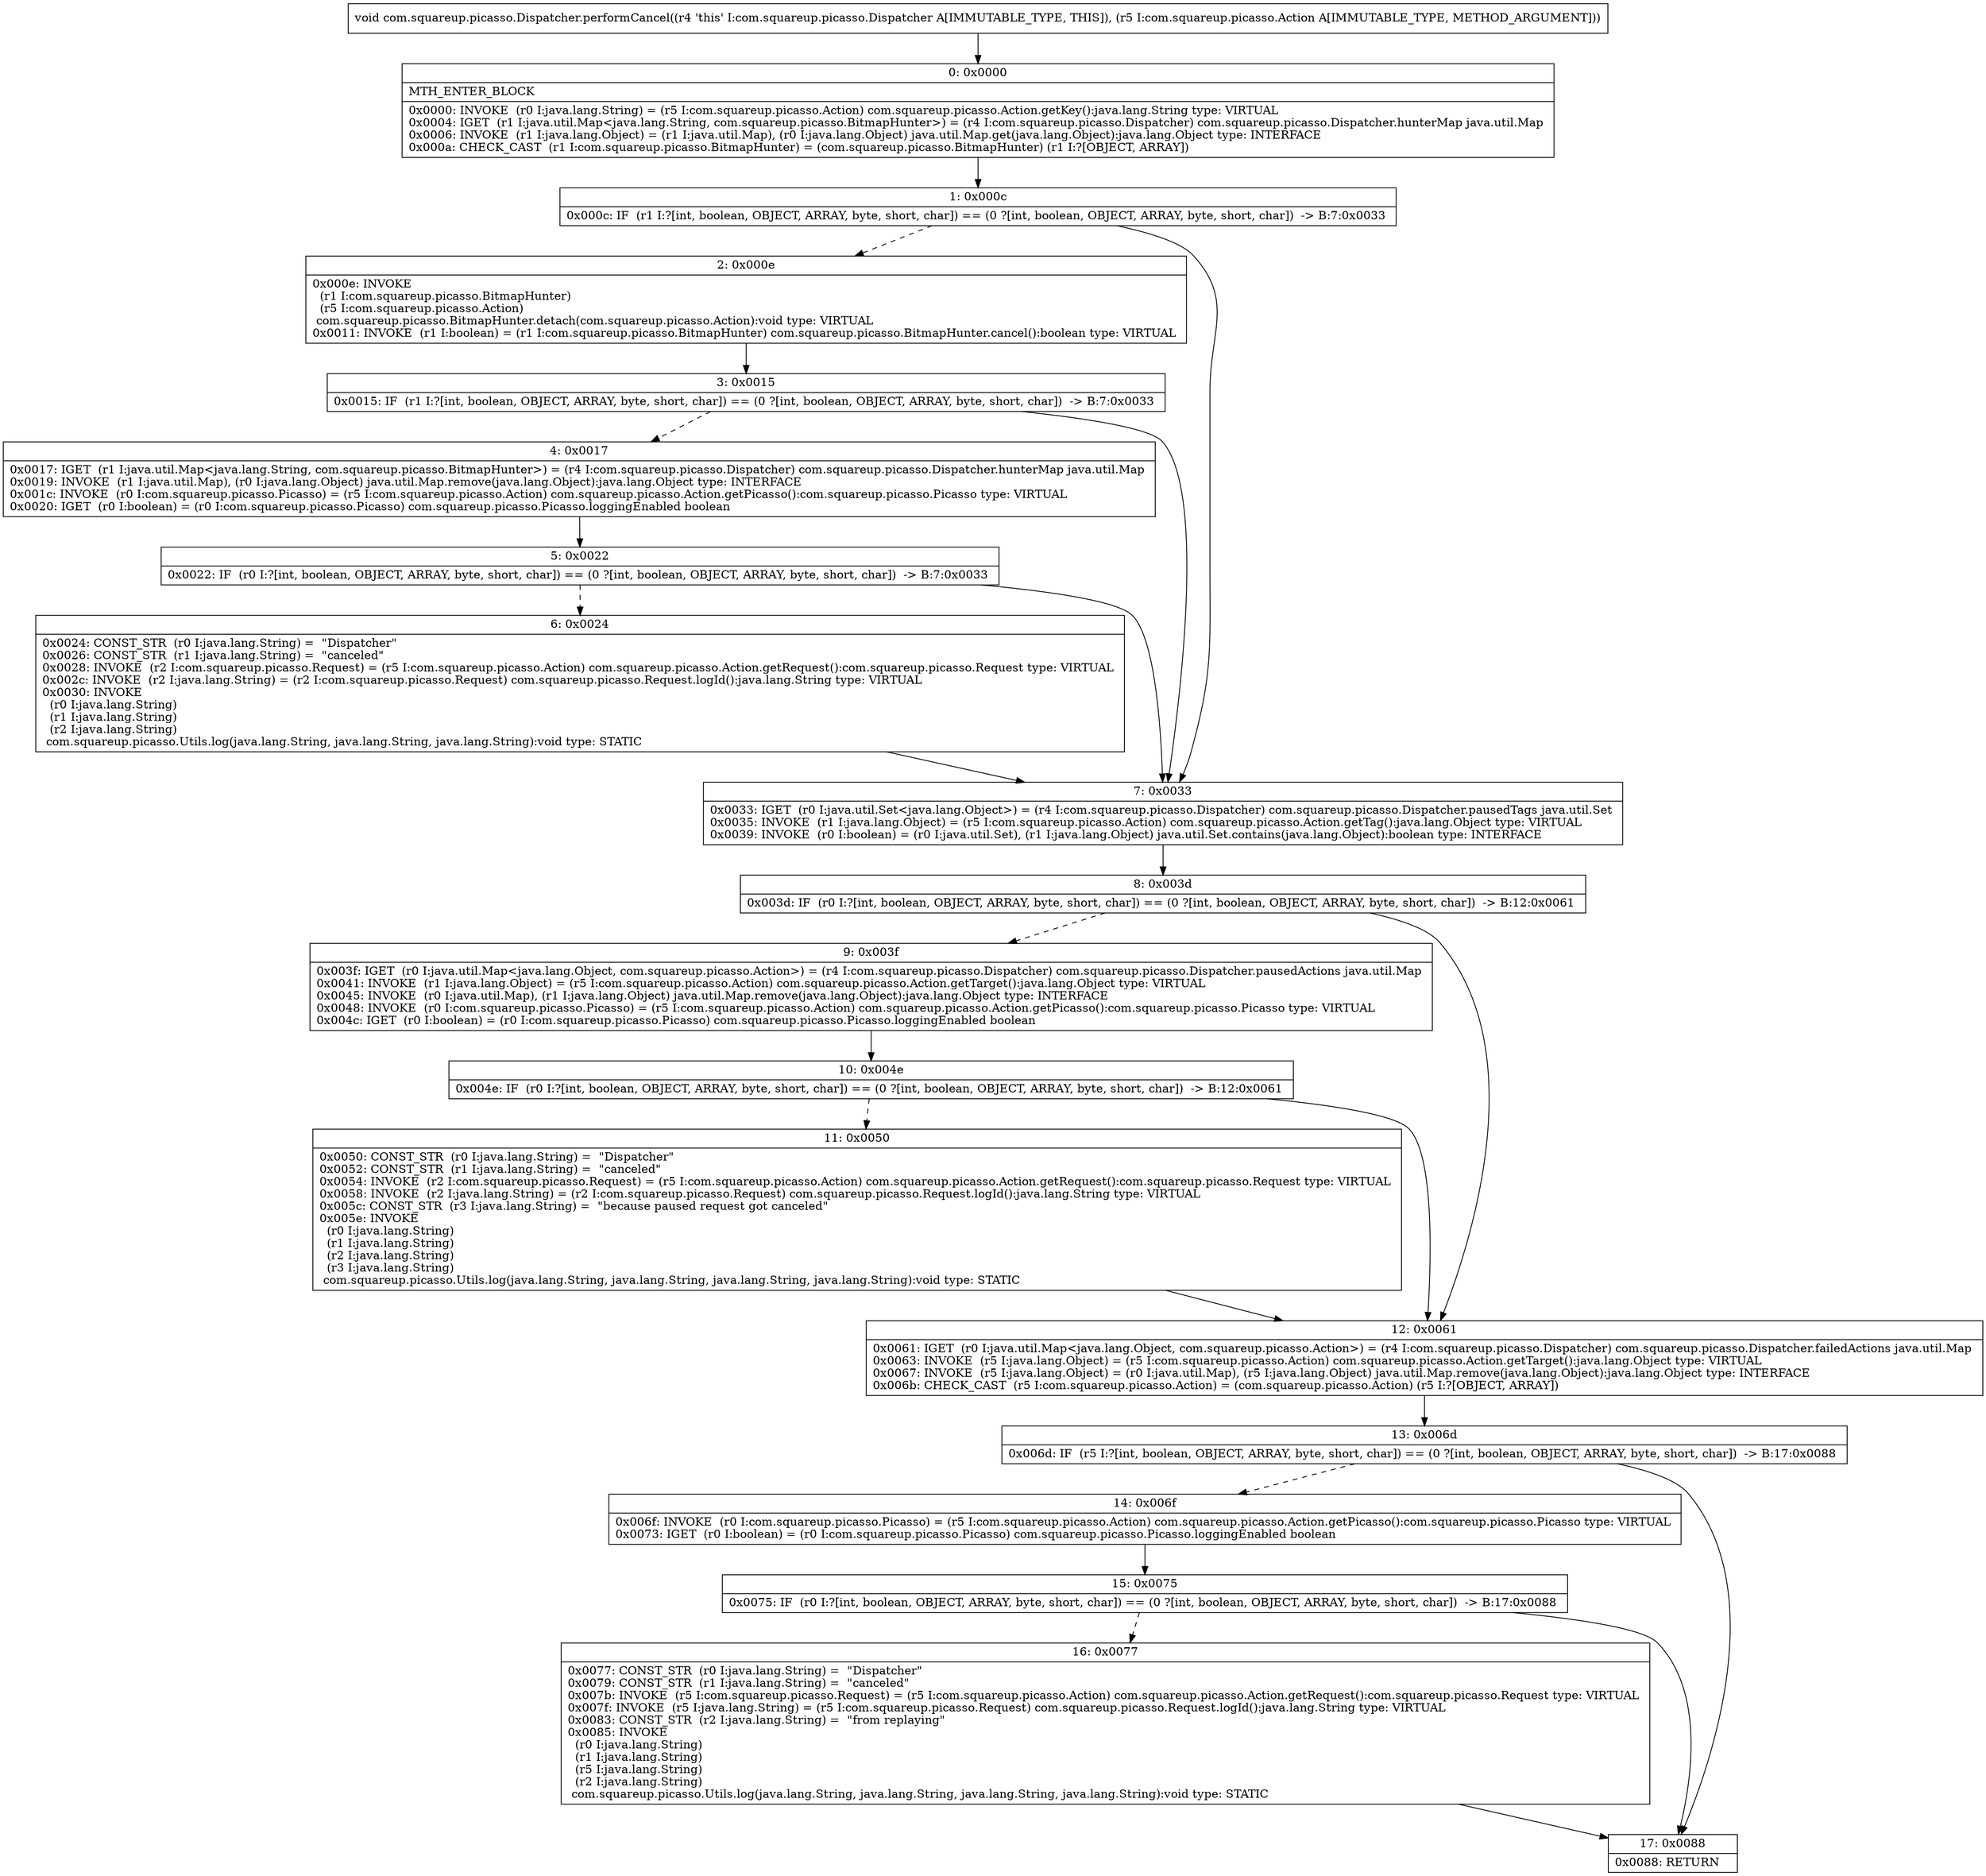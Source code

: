 digraph "CFG forcom.squareup.picasso.Dispatcher.performCancel(Lcom\/squareup\/picasso\/Action;)V" {
Node_0 [shape=record,label="{0\:\ 0x0000|MTH_ENTER_BLOCK\l|0x0000: INVOKE  (r0 I:java.lang.String) = (r5 I:com.squareup.picasso.Action) com.squareup.picasso.Action.getKey():java.lang.String type: VIRTUAL \l0x0004: IGET  (r1 I:java.util.Map\<java.lang.String, com.squareup.picasso.BitmapHunter\>) = (r4 I:com.squareup.picasso.Dispatcher) com.squareup.picasso.Dispatcher.hunterMap java.util.Map \l0x0006: INVOKE  (r1 I:java.lang.Object) = (r1 I:java.util.Map), (r0 I:java.lang.Object) java.util.Map.get(java.lang.Object):java.lang.Object type: INTERFACE \l0x000a: CHECK_CAST  (r1 I:com.squareup.picasso.BitmapHunter) = (com.squareup.picasso.BitmapHunter) (r1 I:?[OBJECT, ARRAY]) \l}"];
Node_1 [shape=record,label="{1\:\ 0x000c|0x000c: IF  (r1 I:?[int, boolean, OBJECT, ARRAY, byte, short, char]) == (0 ?[int, boolean, OBJECT, ARRAY, byte, short, char])  \-\> B:7:0x0033 \l}"];
Node_2 [shape=record,label="{2\:\ 0x000e|0x000e: INVOKE  \l  (r1 I:com.squareup.picasso.BitmapHunter)\l  (r5 I:com.squareup.picasso.Action)\l com.squareup.picasso.BitmapHunter.detach(com.squareup.picasso.Action):void type: VIRTUAL \l0x0011: INVOKE  (r1 I:boolean) = (r1 I:com.squareup.picasso.BitmapHunter) com.squareup.picasso.BitmapHunter.cancel():boolean type: VIRTUAL \l}"];
Node_3 [shape=record,label="{3\:\ 0x0015|0x0015: IF  (r1 I:?[int, boolean, OBJECT, ARRAY, byte, short, char]) == (0 ?[int, boolean, OBJECT, ARRAY, byte, short, char])  \-\> B:7:0x0033 \l}"];
Node_4 [shape=record,label="{4\:\ 0x0017|0x0017: IGET  (r1 I:java.util.Map\<java.lang.String, com.squareup.picasso.BitmapHunter\>) = (r4 I:com.squareup.picasso.Dispatcher) com.squareup.picasso.Dispatcher.hunterMap java.util.Map \l0x0019: INVOKE  (r1 I:java.util.Map), (r0 I:java.lang.Object) java.util.Map.remove(java.lang.Object):java.lang.Object type: INTERFACE \l0x001c: INVOKE  (r0 I:com.squareup.picasso.Picasso) = (r5 I:com.squareup.picasso.Action) com.squareup.picasso.Action.getPicasso():com.squareup.picasso.Picasso type: VIRTUAL \l0x0020: IGET  (r0 I:boolean) = (r0 I:com.squareup.picasso.Picasso) com.squareup.picasso.Picasso.loggingEnabled boolean \l}"];
Node_5 [shape=record,label="{5\:\ 0x0022|0x0022: IF  (r0 I:?[int, boolean, OBJECT, ARRAY, byte, short, char]) == (0 ?[int, boolean, OBJECT, ARRAY, byte, short, char])  \-\> B:7:0x0033 \l}"];
Node_6 [shape=record,label="{6\:\ 0x0024|0x0024: CONST_STR  (r0 I:java.lang.String) =  \"Dispatcher\" \l0x0026: CONST_STR  (r1 I:java.lang.String) =  \"canceled\" \l0x0028: INVOKE  (r2 I:com.squareup.picasso.Request) = (r5 I:com.squareup.picasso.Action) com.squareup.picasso.Action.getRequest():com.squareup.picasso.Request type: VIRTUAL \l0x002c: INVOKE  (r2 I:java.lang.String) = (r2 I:com.squareup.picasso.Request) com.squareup.picasso.Request.logId():java.lang.String type: VIRTUAL \l0x0030: INVOKE  \l  (r0 I:java.lang.String)\l  (r1 I:java.lang.String)\l  (r2 I:java.lang.String)\l com.squareup.picasso.Utils.log(java.lang.String, java.lang.String, java.lang.String):void type: STATIC \l}"];
Node_7 [shape=record,label="{7\:\ 0x0033|0x0033: IGET  (r0 I:java.util.Set\<java.lang.Object\>) = (r4 I:com.squareup.picasso.Dispatcher) com.squareup.picasso.Dispatcher.pausedTags java.util.Set \l0x0035: INVOKE  (r1 I:java.lang.Object) = (r5 I:com.squareup.picasso.Action) com.squareup.picasso.Action.getTag():java.lang.Object type: VIRTUAL \l0x0039: INVOKE  (r0 I:boolean) = (r0 I:java.util.Set), (r1 I:java.lang.Object) java.util.Set.contains(java.lang.Object):boolean type: INTERFACE \l}"];
Node_8 [shape=record,label="{8\:\ 0x003d|0x003d: IF  (r0 I:?[int, boolean, OBJECT, ARRAY, byte, short, char]) == (0 ?[int, boolean, OBJECT, ARRAY, byte, short, char])  \-\> B:12:0x0061 \l}"];
Node_9 [shape=record,label="{9\:\ 0x003f|0x003f: IGET  (r0 I:java.util.Map\<java.lang.Object, com.squareup.picasso.Action\>) = (r4 I:com.squareup.picasso.Dispatcher) com.squareup.picasso.Dispatcher.pausedActions java.util.Map \l0x0041: INVOKE  (r1 I:java.lang.Object) = (r5 I:com.squareup.picasso.Action) com.squareup.picasso.Action.getTarget():java.lang.Object type: VIRTUAL \l0x0045: INVOKE  (r0 I:java.util.Map), (r1 I:java.lang.Object) java.util.Map.remove(java.lang.Object):java.lang.Object type: INTERFACE \l0x0048: INVOKE  (r0 I:com.squareup.picasso.Picasso) = (r5 I:com.squareup.picasso.Action) com.squareup.picasso.Action.getPicasso():com.squareup.picasso.Picasso type: VIRTUAL \l0x004c: IGET  (r0 I:boolean) = (r0 I:com.squareup.picasso.Picasso) com.squareup.picasso.Picasso.loggingEnabled boolean \l}"];
Node_10 [shape=record,label="{10\:\ 0x004e|0x004e: IF  (r0 I:?[int, boolean, OBJECT, ARRAY, byte, short, char]) == (0 ?[int, boolean, OBJECT, ARRAY, byte, short, char])  \-\> B:12:0x0061 \l}"];
Node_11 [shape=record,label="{11\:\ 0x0050|0x0050: CONST_STR  (r0 I:java.lang.String) =  \"Dispatcher\" \l0x0052: CONST_STR  (r1 I:java.lang.String) =  \"canceled\" \l0x0054: INVOKE  (r2 I:com.squareup.picasso.Request) = (r5 I:com.squareup.picasso.Action) com.squareup.picasso.Action.getRequest():com.squareup.picasso.Request type: VIRTUAL \l0x0058: INVOKE  (r2 I:java.lang.String) = (r2 I:com.squareup.picasso.Request) com.squareup.picasso.Request.logId():java.lang.String type: VIRTUAL \l0x005c: CONST_STR  (r3 I:java.lang.String) =  \"because paused request got canceled\" \l0x005e: INVOKE  \l  (r0 I:java.lang.String)\l  (r1 I:java.lang.String)\l  (r2 I:java.lang.String)\l  (r3 I:java.lang.String)\l com.squareup.picasso.Utils.log(java.lang.String, java.lang.String, java.lang.String, java.lang.String):void type: STATIC \l}"];
Node_12 [shape=record,label="{12\:\ 0x0061|0x0061: IGET  (r0 I:java.util.Map\<java.lang.Object, com.squareup.picasso.Action\>) = (r4 I:com.squareup.picasso.Dispatcher) com.squareup.picasso.Dispatcher.failedActions java.util.Map \l0x0063: INVOKE  (r5 I:java.lang.Object) = (r5 I:com.squareup.picasso.Action) com.squareup.picasso.Action.getTarget():java.lang.Object type: VIRTUAL \l0x0067: INVOKE  (r5 I:java.lang.Object) = (r0 I:java.util.Map), (r5 I:java.lang.Object) java.util.Map.remove(java.lang.Object):java.lang.Object type: INTERFACE \l0x006b: CHECK_CAST  (r5 I:com.squareup.picasso.Action) = (com.squareup.picasso.Action) (r5 I:?[OBJECT, ARRAY]) \l}"];
Node_13 [shape=record,label="{13\:\ 0x006d|0x006d: IF  (r5 I:?[int, boolean, OBJECT, ARRAY, byte, short, char]) == (0 ?[int, boolean, OBJECT, ARRAY, byte, short, char])  \-\> B:17:0x0088 \l}"];
Node_14 [shape=record,label="{14\:\ 0x006f|0x006f: INVOKE  (r0 I:com.squareup.picasso.Picasso) = (r5 I:com.squareup.picasso.Action) com.squareup.picasso.Action.getPicasso():com.squareup.picasso.Picasso type: VIRTUAL \l0x0073: IGET  (r0 I:boolean) = (r0 I:com.squareup.picasso.Picasso) com.squareup.picasso.Picasso.loggingEnabled boolean \l}"];
Node_15 [shape=record,label="{15\:\ 0x0075|0x0075: IF  (r0 I:?[int, boolean, OBJECT, ARRAY, byte, short, char]) == (0 ?[int, boolean, OBJECT, ARRAY, byte, short, char])  \-\> B:17:0x0088 \l}"];
Node_16 [shape=record,label="{16\:\ 0x0077|0x0077: CONST_STR  (r0 I:java.lang.String) =  \"Dispatcher\" \l0x0079: CONST_STR  (r1 I:java.lang.String) =  \"canceled\" \l0x007b: INVOKE  (r5 I:com.squareup.picasso.Request) = (r5 I:com.squareup.picasso.Action) com.squareup.picasso.Action.getRequest():com.squareup.picasso.Request type: VIRTUAL \l0x007f: INVOKE  (r5 I:java.lang.String) = (r5 I:com.squareup.picasso.Request) com.squareup.picasso.Request.logId():java.lang.String type: VIRTUAL \l0x0083: CONST_STR  (r2 I:java.lang.String) =  \"from replaying\" \l0x0085: INVOKE  \l  (r0 I:java.lang.String)\l  (r1 I:java.lang.String)\l  (r5 I:java.lang.String)\l  (r2 I:java.lang.String)\l com.squareup.picasso.Utils.log(java.lang.String, java.lang.String, java.lang.String, java.lang.String):void type: STATIC \l}"];
Node_17 [shape=record,label="{17\:\ 0x0088|0x0088: RETURN   \l}"];
MethodNode[shape=record,label="{void com.squareup.picasso.Dispatcher.performCancel((r4 'this' I:com.squareup.picasso.Dispatcher A[IMMUTABLE_TYPE, THIS]), (r5 I:com.squareup.picasso.Action A[IMMUTABLE_TYPE, METHOD_ARGUMENT])) }"];
MethodNode -> Node_0;
Node_0 -> Node_1;
Node_1 -> Node_2[style=dashed];
Node_1 -> Node_7;
Node_2 -> Node_3;
Node_3 -> Node_4[style=dashed];
Node_3 -> Node_7;
Node_4 -> Node_5;
Node_5 -> Node_6[style=dashed];
Node_5 -> Node_7;
Node_6 -> Node_7;
Node_7 -> Node_8;
Node_8 -> Node_9[style=dashed];
Node_8 -> Node_12;
Node_9 -> Node_10;
Node_10 -> Node_11[style=dashed];
Node_10 -> Node_12;
Node_11 -> Node_12;
Node_12 -> Node_13;
Node_13 -> Node_14[style=dashed];
Node_13 -> Node_17;
Node_14 -> Node_15;
Node_15 -> Node_16[style=dashed];
Node_15 -> Node_17;
Node_16 -> Node_17;
}

